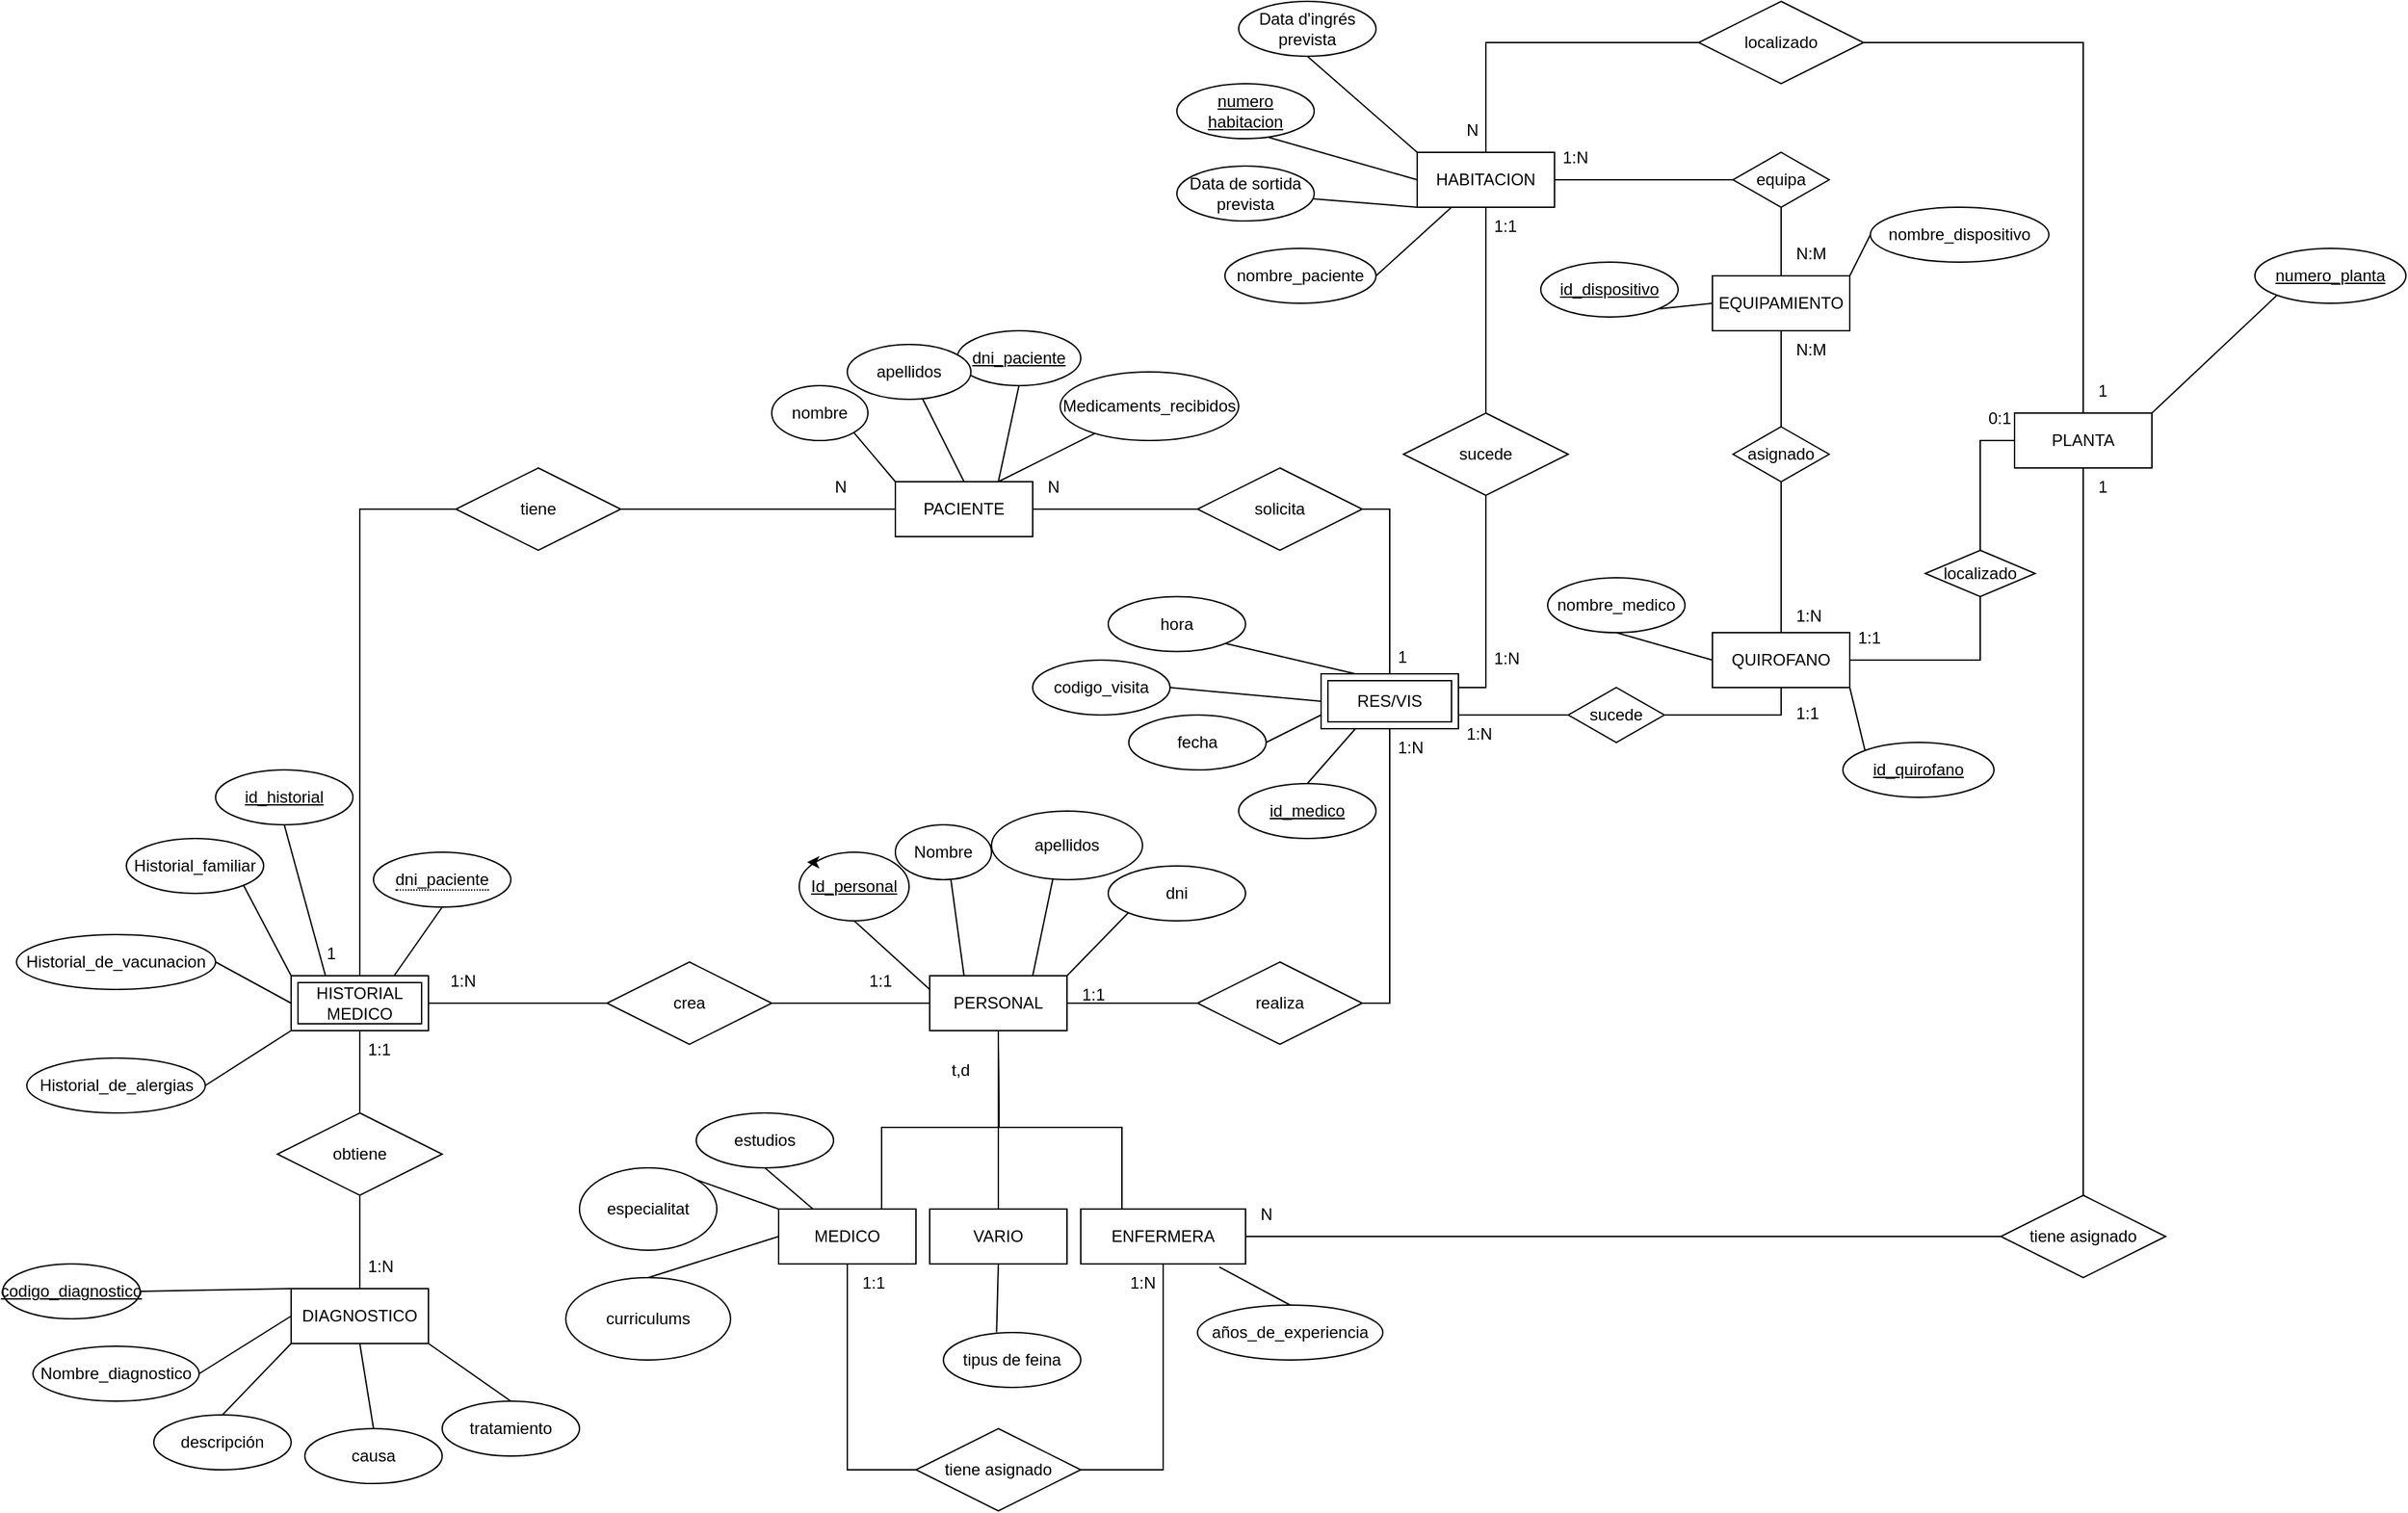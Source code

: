 <mxfile version="24.2.5" type="google">
  <diagram name="Página-1" id="vgltN7OzDsrdaqQOj10W">
    <mxGraphModel grid="1" page="1" gridSize="10" guides="1" tooltips="1" connect="1" arrows="1" fold="1" pageScale="1" pageWidth="827" pageHeight="1169" math="0" shadow="0">
      <root>
        <mxCell id="0" />
        <mxCell id="1" parent="0" />
        <mxCell id="wwNb40rnazp5-CbMqnFN-1" value="" style="endArrow=none;html=1;rounded=0;exitX=0;exitY=0;exitDx=0;exitDy=0;entryX=1;entryY=0;entryDx=0;entryDy=0;" edge="1" parent="1" source="wwNb40rnazp5-CbMqnFN-69" target="wwNb40rnazp5-CbMqnFN-2">
          <mxGeometry relative="1" as="geometry">
            <mxPoint x="-1745" y="2930" as="sourcePoint" />
            <mxPoint x="-1895" y="2795" as="targetPoint" />
          </mxGeometry>
        </mxCell>
        <mxCell id="wwNb40rnazp5-CbMqnFN-2" value="especialitat" style="ellipse;whiteSpace=wrap;html=1;align=center;" vertex="1" parent="1">
          <mxGeometry x="-2230" y="2210" width="100" height="60" as="geometry" />
        </mxCell>
        <mxCell id="wwNb40rnazp5-CbMqnFN-3" value="" style="endArrow=none;html=1;rounded=0;exitX=0;exitY=0.5;exitDx=0;exitDy=0;entryX=0.5;entryY=0;entryDx=0;entryDy=0;" edge="1" parent="1" source="wwNb40rnazp5-CbMqnFN-69" target="wwNb40rnazp5-CbMqnFN-4">
          <mxGeometry relative="1" as="geometry">
            <mxPoint x="-1705" y="2820" as="sourcePoint" />
            <mxPoint x="-1865" y="2750" as="targetPoint" />
          </mxGeometry>
        </mxCell>
        <mxCell id="wwNb40rnazp5-CbMqnFN-4" value="curriculums" style="ellipse;whiteSpace=wrap;html=1;align=center;" vertex="1" parent="1">
          <mxGeometry x="-2240" y="2290" width="120" height="60" as="geometry" />
        </mxCell>
        <mxCell id="wwNb40rnazp5-CbMqnFN-5" value="Id_personal" style="ellipse;whiteSpace=wrap;html=1;align=center;fontStyle=4;" vertex="1" parent="1">
          <mxGeometry x="-2070" y="1980" width="80" height="50" as="geometry" />
        </mxCell>
        <mxCell id="wwNb40rnazp5-CbMqnFN-6" value="" style="endArrow=none;html=1;rounded=0;exitX=0.25;exitY=0;exitDx=0;exitDy=0;entryX=0.5;entryY=0;entryDx=0;entryDy=0;" edge="1" parent="1" source="wwNb40rnazp5-CbMqnFN-37" target="wwNb40rnazp5-CbMqnFN-7">
          <mxGeometry relative="1" as="geometry">
            <mxPoint x="-1235" y="2430" as="sourcePoint" />
            <mxPoint x="-1300" y="2490" as="targetPoint" />
          </mxGeometry>
        </mxCell>
        <mxCell id="wwNb40rnazp5-CbMqnFN-7" value="Nombre" style="ellipse;whiteSpace=wrap;html=1;align=center;" vertex="1" parent="1">
          <mxGeometry x="-2000" y="1960" width="70" height="40" as="geometry" />
        </mxCell>
        <mxCell id="wwNb40rnazp5-CbMqnFN-8" value="" style="endArrow=none;html=1;rounded=0;exitX=0.75;exitY=0;exitDx=0;exitDy=0;entryX=0.5;entryY=0;entryDx=0;entryDy=0;" edge="1" parent="1" source="wwNb40rnazp5-CbMqnFN-37" target="wwNb40rnazp5-CbMqnFN-9">
          <mxGeometry relative="1" as="geometry">
            <mxPoint x="-1030" y="2440" as="sourcePoint" />
            <mxPoint x="-1200" y="2560" as="targetPoint" />
          </mxGeometry>
        </mxCell>
        <mxCell id="wwNb40rnazp5-CbMqnFN-9" value="apellidos" style="ellipse;whiteSpace=wrap;html=1;align=center;" vertex="1" parent="1">
          <mxGeometry x="-1930" y="1950" width="110" height="50" as="geometry" />
        </mxCell>
        <mxCell id="wwNb40rnazp5-CbMqnFN-10" value="" style="endArrow=none;html=1;rounded=0;entryX=0.387;entryY=-0.007;entryDx=0;entryDy=0;entryPerimeter=0;exitX=0.5;exitY=1;exitDx=0;exitDy=0;" edge="1" parent="1" source="wwNb40rnazp5-CbMqnFN-73" target="wwNb40rnazp5-CbMqnFN-11">
          <mxGeometry relative="1" as="geometry">
            <mxPoint x="-1060" y="2490" as="sourcePoint" />
            <mxPoint x="-1130" y="2580" as="targetPoint" />
          </mxGeometry>
        </mxCell>
        <mxCell id="wwNb40rnazp5-CbMqnFN-11" value="tipus de feina" style="ellipse;whiteSpace=wrap;html=1;align=center;" vertex="1" parent="1">
          <mxGeometry x="-1965" y="2330" width="100" height="40" as="geometry" />
        </mxCell>
        <mxCell id="wwNb40rnazp5-CbMqnFN-12" value="años_de_experiencia" style="ellipse;whiteSpace=wrap;html=1;align=center;" vertex="1" parent="1">
          <mxGeometry x="-1780" y="2310" width="135" height="40" as="geometry" />
        </mxCell>
        <mxCell id="wwNb40rnazp5-CbMqnFN-13" value="" style="endArrow=none;html=1;rounded=0;exitX=0.841;exitY=1.057;exitDx=0;exitDy=0;entryX=0.5;entryY=0;entryDx=0;entryDy=0;exitPerimeter=0;" edge="1" parent="1" source="wwNb40rnazp5-CbMqnFN-71" target="wwNb40rnazp5-CbMqnFN-12">
          <mxGeometry relative="1" as="geometry">
            <mxPoint x="-1345" y="2570" as="sourcePoint" />
            <mxPoint x="-1185" y="2570" as="targetPoint" />
          </mxGeometry>
        </mxCell>
        <mxCell id="wwNb40rnazp5-CbMqnFN-14" value="" style="endArrow=none;html=1;rounded=0;exitX=0.75;exitY=0;exitDx=0;exitDy=0;entryX=0.5;entryY=1;entryDx=0;entryDy=0;" edge="1" parent="1" source="wwNb40rnazp5-CbMqnFN-41" target="wwNb40rnazp5-CbMqnFN-15">
          <mxGeometry relative="1" as="geometry">
            <mxPoint x="-2140" y="1422.5" as="sourcePoint" />
            <mxPoint x="-2220" y="1342.5" as="targetPoint" />
          </mxGeometry>
        </mxCell>
        <mxCell id="wwNb40rnazp5-CbMqnFN-15" value="dni_paciente" style="ellipse;whiteSpace=wrap;html=1;align=center;fontStyle=4;" vertex="1" parent="1">
          <mxGeometry x="-1955" y="1600" width="90" height="40" as="geometry" />
        </mxCell>
        <mxCell id="wwNb40rnazp5-CbMqnFN-16" value="" style="endArrow=none;html=1;rounded=0;entryX=0;entryY=0;entryDx=0;entryDy=0;exitX=1;exitY=1;exitDx=0;exitDy=0;" edge="1" parent="1" source="wwNb40rnazp5-CbMqnFN-17" target="wwNb40rnazp5-CbMqnFN-41">
          <mxGeometry relative="1" as="geometry">
            <mxPoint x="-2180" y="1442.5" as="sourcePoint" />
            <mxPoint x="-2140" y="1442.5" as="targetPoint" />
          </mxGeometry>
        </mxCell>
        <mxCell id="wwNb40rnazp5-CbMqnFN-17" value="nombre" style="ellipse;whiteSpace=wrap;html=1;align=center;" vertex="1" parent="1">
          <mxGeometry x="-2090" y="1640" width="70" height="40" as="geometry" />
        </mxCell>
        <mxCell id="wwNb40rnazp5-CbMqnFN-18" value="" style="endArrow=none;html=1;rounded=0;entryX=0.5;entryY=0;entryDx=0;entryDy=0;" edge="1" parent="1" source="wwNb40rnazp5-CbMqnFN-20" target="wwNb40rnazp5-CbMqnFN-41">
          <mxGeometry relative="1" as="geometry">
            <mxPoint x="-2200" y="1522.5" as="sourcePoint" />
            <mxPoint x="-2110.183" y="1462.5" as="targetPoint" />
          </mxGeometry>
        </mxCell>
        <mxCell id="wwNb40rnazp5-CbMqnFN-19" value="numero_planta" style="ellipse;whiteSpace=wrap;html=1;align=center;fontStyle=4;" vertex="1" parent="1">
          <mxGeometry x="-1010" y="1540" width="110" height="40" as="geometry" />
        </mxCell>
        <mxCell id="wwNb40rnazp5-CbMqnFN-20" value="apellidos" style="ellipse;whiteSpace=wrap;html=1;align=center;" vertex="1" parent="1">
          <mxGeometry x="-2035" y="1610" width="90" height="40" as="geometry" />
        </mxCell>
        <mxCell id="wwNb40rnazp5-CbMqnFN-21" value="" style="endArrow=none;html=1;rounded=0;exitX=0.75;exitY=0;exitDx=0;exitDy=0;" edge="1" parent="1" source="wwNb40rnazp5-CbMqnFN-41" target="wwNb40rnazp5-CbMqnFN-22">
          <mxGeometry relative="1" as="geometry">
            <mxPoint x="-2060" y="1422.5" as="sourcePoint" />
            <mxPoint x="-2050" y="1422.5" as="targetPoint" />
          </mxGeometry>
        </mxCell>
        <mxCell id="wwNb40rnazp5-CbMqnFN-22" value="Medicaments_recibidos" style="ellipse;whiteSpace=wrap;html=1;align=center;" vertex="1" parent="1">
          <mxGeometry x="-1880" y="1630" width="130" height="50" as="geometry" />
        </mxCell>
        <mxCell id="wwNb40rnazp5-CbMqnFN-23" value="" style="endArrow=none;html=1;rounded=0;exitX=0;exitY=1;exitDx=0;exitDy=0;entryX=1;entryY=0;entryDx=0;entryDy=0;" edge="1" parent="1" source="wwNb40rnazp5-CbMqnFN-19" target="wwNb40rnazp5-CbMqnFN-67">
          <mxGeometry relative="1" as="geometry">
            <mxPoint x="-957" y="1362.5" as="sourcePoint" />
            <mxPoint x="-927" y="1220.0" as="targetPoint" />
          </mxGeometry>
        </mxCell>
        <mxCell id="wwNb40rnazp5-CbMqnFN-24" value="" style="endArrow=none;html=1;rounded=0;entryX=0;entryY=0.5;entryDx=0;entryDy=0;exitX=0.63;exitY=0.95;exitDx=0;exitDy=0;exitPerimeter=0;" edge="1" parent="1" source="wwNb40rnazp5-CbMqnFN-25" target="wwNb40rnazp5-CbMqnFN-45">
          <mxGeometry relative="1" as="geometry">
            <mxPoint x="-860" y="1250" as="sourcePoint" />
            <mxPoint x="-860" y="1180" as="targetPoint" />
          </mxGeometry>
        </mxCell>
        <mxCell id="wwNb40rnazp5-CbMqnFN-25" value="numero habitacion" style="ellipse;whiteSpace=wrap;html=1;align=center;fontStyle=4;" vertex="1" parent="1">
          <mxGeometry x="-1795" y="1420" width="100" height="40" as="geometry" />
        </mxCell>
        <mxCell id="wwNb40rnazp5-CbMqnFN-26" value="Data d&#39;ingrés prevista" style="ellipse;whiteSpace=wrap;html=1;align=center;" vertex="1" parent="1">
          <mxGeometry x="-1750" y="1360" width="100" height="40" as="geometry" />
        </mxCell>
        <mxCell id="wwNb40rnazp5-CbMqnFN-27" value="" style="endArrow=none;html=1;rounded=0;exitX=0.5;exitY=1;exitDx=0;exitDy=0;entryX=0;entryY=0;entryDx=0;entryDy=0;" edge="1" parent="1" source="wwNb40rnazp5-CbMqnFN-26" target="wwNb40rnazp5-CbMqnFN-45">
          <mxGeometry relative="1" as="geometry">
            <mxPoint x="-830" y="1230" as="sourcePoint" />
            <mxPoint x="-860" y="1180" as="targetPoint" />
          </mxGeometry>
        </mxCell>
        <mxCell id="wwNb40rnazp5-CbMqnFN-28" value="" style="endArrow=none;html=1;rounded=0;entryX=0;entryY=1;entryDx=0;entryDy=0;" edge="1" parent="1" source="wwNb40rnazp5-CbMqnFN-29" target="wwNb40rnazp5-CbMqnFN-45">
          <mxGeometry relative="1" as="geometry">
            <mxPoint x="-880" y="1470" as="sourcePoint" />
            <mxPoint x="-860" y="1180" as="targetPoint" />
          </mxGeometry>
        </mxCell>
        <mxCell id="wwNb40rnazp5-CbMqnFN-29" value="Data de sortida prevista" style="ellipse;whiteSpace=wrap;html=1;align=center;" vertex="1" parent="1">
          <mxGeometry x="-1795" y="1480" width="100" height="40" as="geometry" />
        </mxCell>
        <mxCell id="wwNb40rnazp5-CbMqnFN-30" value="id_quirofano" style="ellipse;whiteSpace=wrap;html=1;align=center;fontStyle=4;" vertex="1" parent="1">
          <mxGeometry x="-1310" y="1900" width="110" height="40" as="geometry" />
        </mxCell>
        <mxCell id="wwNb40rnazp5-CbMqnFN-31" value="" style="endArrow=none;html=1;rounded=0;entryX=0;entryY=0;entryDx=0;entryDy=0;exitX=1;exitY=1;exitDx=0;exitDy=0;" edge="1" parent="1" source="wwNb40rnazp5-CbMqnFN-76" target="wwNb40rnazp5-CbMqnFN-30">
          <mxGeometry relative="1" as="geometry">
            <mxPoint x="-990" y="2160" as="sourcePoint" />
            <mxPoint x="-945.8" y="2200.16" as="targetPoint" />
          </mxGeometry>
        </mxCell>
        <mxCell id="wwNb40rnazp5-CbMqnFN-32" value="fecha" style="ellipse;whiteSpace=wrap;html=1;align=center;" vertex="1" parent="1">
          <mxGeometry x="-1830" y="1880" width="100" height="40" as="geometry" />
        </mxCell>
        <mxCell id="wwNb40rnazp5-CbMqnFN-33" value="" style="endArrow=none;html=1;rounded=0;entryX=0.25;entryY=0;entryDx=0;entryDy=0;exitX=1;exitY=1;exitDx=0;exitDy=0;" edge="1" parent="1" source="wwNb40rnazp5-CbMqnFN-34" target="wwNb40rnazp5-CbMqnFN-62">
          <mxGeometry relative="1" as="geometry">
            <mxPoint x="-2537.574" y="1723.662" as="sourcePoint" />
            <mxPoint x="-2440" y="1784.52" as="targetPoint" />
          </mxGeometry>
        </mxCell>
        <mxCell id="wwNb40rnazp5-CbMqnFN-34" value="hora" style="ellipse;whiteSpace=wrap;html=1;align=center;" vertex="1" parent="1">
          <mxGeometry x="-1845" y="1793.75" width="100" height="40" as="geometry" />
        </mxCell>
        <mxCell id="wwNb40rnazp5-CbMqnFN-35" style="edgeStyle=orthogonalEdgeStyle;rounded=0;orthogonalLoop=1;jettySize=auto;html=1;exitX=1;exitY=0.5;exitDx=0;exitDy=0;entryX=0;entryY=0.5;entryDx=0;entryDy=0;endArrow=none;endFill=0;" edge="1" parent="1" source="wwNb40rnazp5-CbMqnFN-37" target="wwNb40rnazp5-CbMqnFN-53">
          <mxGeometry relative="1" as="geometry" />
        </mxCell>
        <mxCell id="wwNb40rnazp5-CbMqnFN-36" style="edgeStyle=orthogonalEdgeStyle;rounded=0;orthogonalLoop=1;jettySize=auto;html=1;exitX=0;exitY=0.5;exitDx=0;exitDy=0;entryX=1;entryY=0.5;entryDx=0;entryDy=0;endArrow=none;endFill=0;" edge="1" parent="1" source="wwNb40rnazp5-CbMqnFN-37" target="wwNb40rnazp5-CbMqnFN-58">
          <mxGeometry relative="1" as="geometry" />
        </mxCell>
        <mxCell id="wwNb40rnazp5-CbMqnFN-37" value="PERSONAL" style="whiteSpace=wrap;html=1;align=center;" vertex="1" parent="1">
          <mxGeometry x="-1975" y="2070" width="100" height="40" as="geometry" />
        </mxCell>
        <mxCell id="wwNb40rnazp5-CbMqnFN-38" style="edgeStyle=orthogonalEdgeStyle;rounded=0;orthogonalLoop=1;jettySize=auto;html=1;exitX=0.5;exitY=0;exitDx=0;exitDy=0;entryX=0.5;entryY=1;entryDx=0;entryDy=0;endArrow=none;endFill=0;" edge="1" parent="1" source="wwNb40rnazp5-CbMqnFN-39" target="wwNb40rnazp5-CbMqnFN-81">
          <mxGeometry relative="1" as="geometry" />
        </mxCell>
        <mxCell id="wwNb40rnazp5-CbMqnFN-39" value="EQUIPAMIENTO" style="whiteSpace=wrap;html=1;align=center;" vertex="1" parent="1">
          <mxGeometry x="-1405" y="1560" width="100" height="40" as="geometry" />
        </mxCell>
        <mxCell id="wwNb40rnazp5-CbMqnFN-40" style="edgeStyle=orthogonalEdgeStyle;rounded=0;orthogonalLoop=1;jettySize=auto;html=1;exitX=0;exitY=0.5;exitDx=0;exitDy=0;entryX=1;entryY=0.5;entryDx=0;entryDy=0;endArrow=none;endFill=0;" edge="1" parent="1" source="wwNb40rnazp5-CbMqnFN-41" target="wwNb40rnazp5-CbMqnFN-51">
          <mxGeometry relative="1" as="geometry" />
        </mxCell>
        <mxCell id="wwNb40rnazp5-CbMqnFN-41" value="PACIENTE" style="whiteSpace=wrap;html=1;align=center;" vertex="1" parent="1">
          <mxGeometry x="-2000" y="1710" width="100" height="40" as="geometry" />
        </mxCell>
        <mxCell id="wwNb40rnazp5-CbMqnFN-42" style="edgeStyle=orthogonalEdgeStyle;rounded=0;orthogonalLoop=1;jettySize=auto;html=1;exitX=0.5;exitY=0;exitDx=0;exitDy=0;entryX=0;entryY=0.5;entryDx=0;entryDy=0;endArrow=none;endFill=0;" edge="1" parent="1" source="wwNb40rnazp5-CbMqnFN-45" target="wwNb40rnazp5-CbMqnFN-65">
          <mxGeometry relative="1" as="geometry" />
        </mxCell>
        <mxCell id="wwNb40rnazp5-CbMqnFN-43" style="edgeStyle=orthogonalEdgeStyle;rounded=0;orthogonalLoop=1;jettySize=auto;html=1;exitX=0.5;exitY=1;exitDx=0;exitDy=0;entryX=0.5;entryY=0;entryDx=0;entryDy=0;endArrow=none;endFill=0;" edge="1" parent="1" source="wwNb40rnazp5-CbMqnFN-45" target="wwNb40rnazp5-CbMqnFN-60">
          <mxGeometry relative="1" as="geometry" />
        </mxCell>
        <mxCell id="wwNb40rnazp5-CbMqnFN-44" style="edgeStyle=orthogonalEdgeStyle;rounded=0;orthogonalLoop=1;jettySize=auto;html=1;exitX=1;exitY=0.5;exitDx=0;exitDy=0;entryX=0;entryY=0.5;entryDx=0;entryDy=0;endArrow=none;endFill=0;" edge="1" parent="1" source="wwNb40rnazp5-CbMqnFN-45" target="wwNb40rnazp5-CbMqnFN-81">
          <mxGeometry relative="1" as="geometry" />
        </mxCell>
        <mxCell id="wwNb40rnazp5-CbMqnFN-45" value="HABITACION" style="whiteSpace=wrap;html=1;align=center;" vertex="1" parent="1">
          <mxGeometry x="-1620" y="1470" width="100" height="40" as="geometry" />
        </mxCell>
        <mxCell id="wwNb40rnazp5-CbMqnFN-46" value="DIAGNOSTICO" style="whiteSpace=wrap;html=1;align=center;" vertex="1" parent="1">
          <mxGeometry x="-2440" y="2298" width="100" height="40" as="geometry" />
        </mxCell>
        <mxCell id="wwNb40rnazp5-CbMqnFN-47" style="edgeStyle=orthogonalEdgeStyle;rounded=0;orthogonalLoop=1;jettySize=auto;html=1;exitX=0.5;exitY=1;exitDx=0;exitDy=0;entryX=0.5;entryY=0;entryDx=0;entryDy=0;endArrow=none;endFill=0;" edge="1" parent="1" source="wwNb40rnazp5-CbMqnFN-49" target="wwNb40rnazp5-CbMqnFN-46">
          <mxGeometry relative="1" as="geometry" />
        </mxCell>
        <mxCell id="wwNb40rnazp5-CbMqnFN-48" style="edgeStyle=orthogonalEdgeStyle;rounded=0;orthogonalLoop=1;jettySize=auto;html=1;exitX=0.5;exitY=0;exitDx=0;exitDy=0;entryX=0.5;entryY=1;entryDx=0;entryDy=0;endArrow=none;endFill=0;" edge="1" parent="1" source="wwNb40rnazp5-CbMqnFN-49" target="wwNb40rnazp5-CbMqnFN-63">
          <mxGeometry relative="1" as="geometry" />
        </mxCell>
        <mxCell id="wwNb40rnazp5-CbMqnFN-49" value="obtiene" style="shape=rhombus;perimeter=rhombusPerimeter;whiteSpace=wrap;html=1;align=center;" vertex="1" parent="1">
          <mxGeometry x="-2450" y="2170" width="120" height="60" as="geometry" />
        </mxCell>
        <mxCell id="wwNb40rnazp5-CbMqnFN-50" style="edgeStyle=orthogonalEdgeStyle;rounded=0;orthogonalLoop=1;jettySize=auto;html=1;exitX=0;exitY=0.5;exitDx=0;exitDy=0;entryX=0.5;entryY=0;entryDx=0;entryDy=0;endArrow=none;endFill=0;" edge="1" parent="1" source="wwNb40rnazp5-CbMqnFN-51" target="wwNb40rnazp5-CbMqnFN-63">
          <mxGeometry relative="1" as="geometry" />
        </mxCell>
        <mxCell id="wwNb40rnazp5-CbMqnFN-51" value="tiene" style="shape=rhombus;perimeter=rhombusPerimeter;whiteSpace=wrap;html=1;align=center;" vertex="1" parent="1">
          <mxGeometry x="-2320" y="1700" width="120" height="60" as="geometry" />
        </mxCell>
        <mxCell id="wwNb40rnazp5-CbMqnFN-52" style="edgeStyle=orthogonalEdgeStyle;rounded=0;orthogonalLoop=1;jettySize=auto;html=1;exitX=1;exitY=0.5;exitDx=0;exitDy=0;entryX=0.5;entryY=1;entryDx=0;entryDy=0;endArrow=none;endFill=0;" edge="1" parent="1" source="wwNb40rnazp5-CbMqnFN-53" target="wwNb40rnazp5-CbMqnFN-62">
          <mxGeometry relative="1" as="geometry">
            <mxPoint x="-1655" y="2030" as="targetPoint" />
          </mxGeometry>
        </mxCell>
        <mxCell id="wwNb40rnazp5-CbMqnFN-53" value="realiza" style="shape=rhombus;perimeter=rhombusPerimeter;whiteSpace=wrap;html=1;align=center;" vertex="1" parent="1">
          <mxGeometry x="-1780" y="2060" width="120" height="60" as="geometry" />
        </mxCell>
        <mxCell id="wwNb40rnazp5-CbMqnFN-54" style="edgeStyle=orthogonalEdgeStyle;rounded=0;orthogonalLoop=1;jettySize=auto;html=1;exitX=0;exitY=0.5;exitDx=0;exitDy=0;entryX=1;entryY=0.5;entryDx=0;entryDy=0;endArrow=none;endFill=0;" edge="1" parent="1" source="wwNb40rnazp5-CbMqnFN-56" target="wwNb40rnazp5-CbMqnFN-41">
          <mxGeometry relative="1" as="geometry" />
        </mxCell>
        <mxCell id="wwNb40rnazp5-CbMqnFN-55" style="edgeStyle=orthogonalEdgeStyle;rounded=0;orthogonalLoop=1;jettySize=auto;html=1;exitX=1;exitY=0.5;exitDx=0;exitDy=0;entryX=0.5;entryY=0;entryDx=0;entryDy=0;endArrow=none;endFill=0;" edge="1" parent="1" source="wwNb40rnazp5-CbMqnFN-56" target="wwNb40rnazp5-CbMqnFN-62">
          <mxGeometry relative="1" as="geometry" />
        </mxCell>
        <mxCell id="wwNb40rnazp5-CbMqnFN-56" value="solicita" style="shape=rhombus;perimeter=rhombusPerimeter;whiteSpace=wrap;html=1;align=center;" vertex="1" parent="1">
          <mxGeometry x="-1780" y="1700" width="120" height="60" as="geometry" />
        </mxCell>
        <mxCell id="wwNb40rnazp5-CbMqnFN-57" style="edgeStyle=orthogonalEdgeStyle;rounded=0;orthogonalLoop=1;jettySize=auto;html=1;exitX=0;exitY=0.5;exitDx=0;exitDy=0;entryX=1;entryY=0.5;entryDx=0;entryDy=0;endArrow=none;endFill=0;" edge="1" parent="1" source="wwNb40rnazp5-CbMqnFN-58" target="wwNb40rnazp5-CbMqnFN-63">
          <mxGeometry relative="1" as="geometry" />
        </mxCell>
        <mxCell id="wwNb40rnazp5-CbMqnFN-58" value="crea" style="shape=rhombus;perimeter=rhombusPerimeter;whiteSpace=wrap;html=1;align=center;" vertex="1" parent="1">
          <mxGeometry x="-2210" y="2060" width="120" height="60" as="geometry" />
        </mxCell>
        <mxCell id="wwNb40rnazp5-CbMqnFN-59" style="edgeStyle=orthogonalEdgeStyle;rounded=0;orthogonalLoop=1;jettySize=auto;html=1;exitX=0.5;exitY=1;exitDx=0;exitDy=0;entryX=1;entryY=0.25;entryDx=0;entryDy=0;endArrow=none;endFill=0;" edge="1" parent="1" source="wwNb40rnazp5-CbMqnFN-60" target="wwNb40rnazp5-CbMqnFN-62">
          <mxGeometry relative="1" as="geometry" />
        </mxCell>
        <mxCell id="wwNb40rnazp5-CbMqnFN-60" value="sucede" style="shape=rhombus;perimeter=rhombusPerimeter;whiteSpace=wrap;html=1;align=center;" vertex="1" parent="1">
          <mxGeometry x="-1630" y="1660" width="120" height="60" as="geometry" />
        </mxCell>
        <mxCell id="wwNb40rnazp5-CbMqnFN-61" style="edgeStyle=orthogonalEdgeStyle;rounded=0;orthogonalLoop=1;jettySize=auto;html=1;exitX=1;exitY=0.75;exitDx=0;exitDy=0;entryX=0;entryY=0.5;entryDx=0;entryDy=0;endArrow=none;endFill=0;" edge="1" parent="1" source="wwNb40rnazp5-CbMqnFN-62" target="wwNb40rnazp5-CbMqnFN-78">
          <mxGeometry relative="1" as="geometry" />
        </mxCell>
        <mxCell id="wwNb40rnazp5-CbMqnFN-62" value="&lt;div&gt;RES/VIS&lt;/div&gt;" style="shape=ext;margin=3;double=1;whiteSpace=wrap;html=1;align=center;" vertex="1" parent="1">
          <mxGeometry x="-1690" y="1850" width="100" height="40" as="geometry" />
        </mxCell>
        <mxCell id="wwNb40rnazp5-CbMqnFN-63" value="HISTORIAL MEDICO" style="shape=ext;margin=3;double=1;whiteSpace=wrap;html=1;align=center;" vertex="1" parent="1">
          <mxGeometry x="-2440" y="2070" width="100" height="40" as="geometry" />
        </mxCell>
        <mxCell id="wwNb40rnazp5-CbMqnFN-64" style="edgeStyle=orthogonalEdgeStyle;rounded=0;orthogonalLoop=1;jettySize=auto;html=1;exitX=1;exitY=0.5;exitDx=0;exitDy=0;endArrow=none;endFill=0;" edge="1" parent="1" source="wwNb40rnazp5-CbMqnFN-65" target="wwNb40rnazp5-CbMqnFN-67">
          <mxGeometry relative="1" as="geometry" />
        </mxCell>
        <mxCell id="wwNb40rnazp5-CbMqnFN-65" value="localizado" style="shape=rhombus;perimeter=rhombusPerimeter;whiteSpace=wrap;html=1;align=center;" vertex="1" parent="1">
          <mxGeometry x="-1415" y="1360" width="120" height="60" as="geometry" />
        </mxCell>
        <mxCell id="wwNb40rnazp5-CbMqnFN-66" style="edgeStyle=orthogonalEdgeStyle;rounded=0;orthogonalLoop=1;jettySize=auto;html=1;exitX=0;exitY=0.5;exitDx=0;exitDy=0;entryX=0.5;entryY=0;entryDx=0;entryDy=0;endArrow=none;endFill=0;" edge="1" parent="1" source="wwNb40rnazp5-CbMqnFN-67" target="wwNb40rnazp5-CbMqnFN-82">
          <mxGeometry relative="1" as="geometry" />
        </mxCell>
        <mxCell id="wwNb40rnazp5-CbMqnFN-67" value="PLANTA" style="whiteSpace=wrap;html=1;align=center;" vertex="1" parent="1">
          <mxGeometry x="-1185" y="1660" width="100" height="40" as="geometry" />
        </mxCell>
        <mxCell id="wwNb40rnazp5-CbMqnFN-68" style="edgeStyle=orthogonalEdgeStyle;rounded=0;orthogonalLoop=1;jettySize=auto;html=1;exitX=0.75;exitY=0;exitDx=0;exitDy=0;endArrow=none;endFill=0;" edge="1" parent="1" source="wwNb40rnazp5-CbMqnFN-69">
          <mxGeometry relative="1" as="geometry">
            <mxPoint x="-1925" y="2120" as="targetPoint" />
          </mxGeometry>
        </mxCell>
        <mxCell id="wwNb40rnazp5-CbMqnFN-69" value="MEDICO" style="whiteSpace=wrap;html=1;align=center;" vertex="1" parent="1">
          <mxGeometry x="-2085" y="2240" width="100" height="40" as="geometry" />
        </mxCell>
        <mxCell id="wwNb40rnazp5-CbMqnFN-70" style="edgeStyle=orthogonalEdgeStyle;rounded=0;orthogonalLoop=1;jettySize=auto;html=1;exitX=0.25;exitY=0;exitDx=0;exitDy=0;endArrow=none;endFill=0;" edge="1" parent="1" source="wwNb40rnazp5-CbMqnFN-71">
          <mxGeometry relative="1" as="geometry">
            <mxPoint x="-1925" y="2120" as="targetPoint" />
          </mxGeometry>
        </mxCell>
        <mxCell id="wwNb40rnazp5-CbMqnFN-71" value="ENFERMERA" style="whiteSpace=wrap;html=1;align=center;" vertex="1" parent="1">
          <mxGeometry x="-1865" y="2240" width="120" height="40" as="geometry" />
        </mxCell>
        <mxCell id="wwNb40rnazp5-CbMqnFN-72" style="edgeStyle=orthogonalEdgeStyle;rounded=0;orthogonalLoop=1;jettySize=auto;html=1;exitX=0.5;exitY=0;exitDx=0;exitDy=0;entryX=0.5;entryY=1;entryDx=0;entryDy=0;endArrow=none;endFill=0;" edge="1" parent="1" source="wwNb40rnazp5-CbMqnFN-73" target="wwNb40rnazp5-CbMqnFN-37">
          <mxGeometry relative="1" as="geometry" />
        </mxCell>
        <mxCell id="wwNb40rnazp5-CbMqnFN-73" value="VARIO" style="whiteSpace=wrap;html=1;align=center;" vertex="1" parent="1">
          <mxGeometry x="-1975" y="2240" width="100" height="40" as="geometry" />
        </mxCell>
        <mxCell id="wwNb40rnazp5-CbMqnFN-74" style="edgeStyle=orthogonalEdgeStyle;rounded=0;orthogonalLoop=1;jettySize=auto;html=1;exitX=0.5;exitY=0;exitDx=0;exitDy=0;entryX=0.5;entryY=1;entryDx=0;entryDy=0;endArrow=none;endFill=0;" edge="1" parent="1" source="wwNb40rnazp5-CbMqnFN-76" target="wwNb40rnazp5-CbMqnFN-80">
          <mxGeometry relative="1" as="geometry" />
        </mxCell>
        <mxCell id="wwNb40rnazp5-CbMqnFN-75" style="edgeStyle=orthogonalEdgeStyle;rounded=0;orthogonalLoop=1;jettySize=auto;html=1;exitX=1;exitY=0.5;exitDx=0;exitDy=0;entryX=0.5;entryY=1;entryDx=0;entryDy=0;endArrow=none;endFill=0;" edge="1" parent="1" source="wwNb40rnazp5-CbMqnFN-76" target="wwNb40rnazp5-CbMqnFN-82">
          <mxGeometry relative="1" as="geometry" />
        </mxCell>
        <mxCell id="wwNb40rnazp5-CbMqnFN-76" value="QUIROFANO" style="whiteSpace=wrap;html=1;align=center;" vertex="1" parent="1">
          <mxGeometry x="-1405" y="1820" width="100" height="40" as="geometry" />
        </mxCell>
        <mxCell id="wwNb40rnazp5-CbMqnFN-77" style="edgeStyle=orthogonalEdgeStyle;rounded=0;orthogonalLoop=1;jettySize=auto;html=1;exitX=1;exitY=0.5;exitDx=0;exitDy=0;entryX=0.5;entryY=1;entryDx=0;entryDy=0;endArrow=none;endFill=0;" edge="1" parent="1" source="wwNb40rnazp5-CbMqnFN-78" target="wwNb40rnazp5-CbMqnFN-76">
          <mxGeometry relative="1" as="geometry" />
        </mxCell>
        <mxCell id="wwNb40rnazp5-CbMqnFN-78" value="sucede" style="shape=rhombus;perimeter=rhombusPerimeter;whiteSpace=wrap;html=1;align=center;" vertex="1" parent="1">
          <mxGeometry x="-1510" y="1860" width="70" height="40" as="geometry" />
        </mxCell>
        <mxCell id="wwNb40rnazp5-CbMqnFN-79" style="edgeStyle=orthogonalEdgeStyle;rounded=0;orthogonalLoop=1;jettySize=auto;html=1;exitX=0.5;exitY=0;exitDx=0;exitDy=0;entryX=0.5;entryY=1;entryDx=0;entryDy=0;endArrow=none;endFill=0;" edge="1" parent="1" source="wwNb40rnazp5-CbMqnFN-80" target="wwNb40rnazp5-CbMqnFN-39">
          <mxGeometry relative="1" as="geometry" />
        </mxCell>
        <mxCell id="wwNb40rnazp5-CbMqnFN-80" value="asignado" style="shape=rhombus;perimeter=rhombusPerimeter;whiteSpace=wrap;html=1;align=center;" vertex="1" parent="1">
          <mxGeometry x="-1390" y="1670" width="70" height="40" as="geometry" />
        </mxCell>
        <mxCell id="wwNb40rnazp5-CbMqnFN-81" value="equipa" style="shape=rhombus;perimeter=rhombusPerimeter;whiteSpace=wrap;html=1;align=center;" vertex="1" parent="1">
          <mxGeometry x="-1390" y="1470" width="70" height="40" as="geometry" />
        </mxCell>
        <mxCell id="wwNb40rnazp5-CbMqnFN-82" value="localizado" style="shape=rhombus;perimeter=rhombusPerimeter;whiteSpace=wrap;html=1;align=center;" vertex="1" parent="1">
          <mxGeometry x="-1250" y="1760" width="80" height="33.75" as="geometry" />
        </mxCell>
        <mxCell id="wwNb40rnazp5-CbMqnFN-83" value="" style="endArrow=none;html=1;rounded=0;exitX=0;exitY=0.25;exitDx=0;exitDy=0;entryX=0.5;entryY=1;entryDx=0;entryDy=0;" edge="1" parent="1" source="wwNb40rnazp5-CbMqnFN-37" target="wwNb40rnazp5-CbMqnFN-5">
          <mxGeometry relative="1" as="geometry">
            <mxPoint x="-1845" y="2310" as="sourcePoint" />
            <mxPoint x="-1965" y="2410" as="targetPoint" />
          </mxGeometry>
        </mxCell>
        <mxCell id="wwNb40rnazp5-CbMqnFN-84" value="" style="endArrow=none;html=1;rounded=0;exitX=0;exitY=0.75;exitDx=0;exitDy=0;entryX=1;entryY=0.5;entryDx=0;entryDy=0;" edge="1" parent="1" source="wwNb40rnazp5-CbMqnFN-62" target="wwNb40rnazp5-CbMqnFN-32">
          <mxGeometry relative="1" as="geometry">
            <mxPoint x="-1690" y="2020" as="sourcePoint" />
            <mxPoint x="-1530" y="2020" as="targetPoint" />
          </mxGeometry>
        </mxCell>
        <mxCell id="wwNb40rnazp5-CbMqnFN-85" value="estudios" style="ellipse;whiteSpace=wrap;html=1;align=center;" vertex="1" parent="1">
          <mxGeometry x="-2145" y="2170" width="100" height="40" as="geometry" />
        </mxCell>
        <mxCell id="wwNb40rnazp5-CbMqnFN-86" value="" style="endArrow=none;html=1;rounded=0;exitX=0.25;exitY=0;exitDx=0;exitDy=0;entryX=0.5;entryY=1;entryDx=0;entryDy=0;" edge="1" parent="1" source="wwNb40rnazp5-CbMqnFN-69" target="wwNb40rnazp5-CbMqnFN-85">
          <mxGeometry relative="1" as="geometry">
            <mxPoint x="-1890" y="2130" as="sourcePoint" />
            <mxPoint x="-1730" y="2130" as="targetPoint" />
          </mxGeometry>
        </mxCell>
        <mxCell id="wwNb40rnazp5-CbMqnFN-87" value="dni" style="ellipse;whiteSpace=wrap;html=1;align=center;" vertex="1" parent="1">
          <mxGeometry x="-1845" y="1990" width="100" height="40" as="geometry" />
        </mxCell>
        <mxCell id="wwNb40rnazp5-CbMqnFN-88" value="" style="endArrow=none;html=1;rounded=0;exitX=1;exitY=0;exitDx=0;exitDy=0;entryX=0;entryY=1;entryDx=0;entryDy=0;" edge="1" parent="1" source="wwNb40rnazp5-CbMqnFN-37" target="wwNb40rnazp5-CbMqnFN-87">
          <mxGeometry relative="1" as="geometry">
            <mxPoint x="-1890" y="2130" as="sourcePoint" />
            <mxPoint x="-1730" y="2130" as="targetPoint" />
          </mxGeometry>
        </mxCell>
        <mxCell id="wwNb40rnazp5-CbMqnFN-89" value="nombre_dispositivo" style="ellipse;whiteSpace=wrap;html=1;align=center;" vertex="1" parent="1">
          <mxGeometry x="-1290" y="1510" width="130" height="40" as="geometry" />
        </mxCell>
        <mxCell id="wwNb40rnazp5-CbMqnFN-90" value="" style="endArrow=none;html=1;rounded=0;exitX=0;exitY=0.5;exitDx=0;exitDy=0;entryX=1;entryY=0;entryDx=0;entryDy=0;" edge="1" parent="1" source="wwNb40rnazp5-CbMqnFN-89" target="wwNb40rnazp5-CbMqnFN-39">
          <mxGeometry relative="1" as="geometry">
            <mxPoint x="-1470" y="1640" as="sourcePoint" />
            <mxPoint x="-1310" y="1640" as="targetPoint" />
          </mxGeometry>
        </mxCell>
        <mxCell id="wwNb40rnazp5-CbMqnFN-91" value="id_dispositivo" style="ellipse;whiteSpace=wrap;html=1;align=center;fontStyle=4;" vertex="1" parent="1">
          <mxGeometry x="-1530" y="1550" width="100" height="40" as="geometry" />
        </mxCell>
        <mxCell id="wwNb40rnazp5-CbMqnFN-92" value="" style="endArrow=none;html=1;rounded=0;exitX=1;exitY=1;exitDx=0;exitDy=0;entryX=0;entryY=0.5;entryDx=0;entryDy=0;" edge="1" parent="1" source="wwNb40rnazp5-CbMqnFN-91" target="wwNb40rnazp5-CbMqnFN-39">
          <mxGeometry relative="1" as="geometry">
            <mxPoint x="-1500" y="1730" as="sourcePoint" />
            <mxPoint x="-1340" y="1730" as="targetPoint" />
          </mxGeometry>
        </mxCell>
        <mxCell id="wwNb40rnazp5-CbMqnFN-93" value="nombre_medico" style="ellipse;whiteSpace=wrap;html=1;align=center;" vertex="1" parent="1">
          <mxGeometry x="-1525" y="1780" width="100" height="40" as="geometry" />
        </mxCell>
        <mxCell id="wwNb40rnazp5-CbMqnFN-94" value="" style="endArrow=none;html=1;rounded=0;exitX=0.5;exitY=1;exitDx=0;exitDy=0;entryX=0;entryY=0.5;entryDx=0;entryDy=0;" edge="1" parent="1" source="wwNb40rnazp5-CbMqnFN-93" target="wwNb40rnazp5-CbMqnFN-76">
          <mxGeometry relative="1" as="geometry">
            <mxPoint x="-1500" y="1990" as="sourcePoint" />
            <mxPoint x="-1340" y="1990" as="targetPoint" />
          </mxGeometry>
        </mxCell>
        <mxCell id="wwNb40rnazp5-CbMqnFN-95" value="1" style="text;strokeColor=none;fillColor=none;spacingLeft=4;spacingRight=4;overflow=hidden;rotatable=0;points=[[0,0.5],[1,0.5]];portConstraint=eastwest;fontSize=12;whiteSpace=wrap;html=1;" vertex="1" parent="1">
          <mxGeometry x="-1130" y="1630" width="40" height="30" as="geometry" />
        </mxCell>
        <mxCell id="wwNb40rnazp5-CbMqnFN-96" value="N" style="text;strokeColor=none;fillColor=none;spacingLeft=4;spacingRight=4;overflow=hidden;rotatable=0;points=[[0,0.5],[1,0.5]];portConstraint=eastwest;fontSize=12;whiteSpace=wrap;html=1;" vertex="1" parent="1">
          <mxGeometry x="-1590" y="1440" width="40" height="30" as="geometry" />
        </mxCell>
        <mxCell id="wwNb40rnazp5-CbMqnFN-97" value="N:M" style="text;strokeColor=none;fillColor=none;spacingLeft=4;spacingRight=4;overflow=hidden;rotatable=0;points=[[0,0.5],[1,0.5]];portConstraint=eastwest;fontSize=12;whiteSpace=wrap;html=1;" vertex="1" parent="1">
          <mxGeometry x="-1350" y="1530" width="40" height="30" as="geometry" />
        </mxCell>
        <mxCell id="wwNb40rnazp5-CbMqnFN-98" value="1:N" style="text;strokeColor=none;fillColor=none;spacingLeft=4;spacingRight=4;overflow=hidden;rotatable=0;points=[[0,0.5],[1,0.5]];portConstraint=eastwest;fontSize=12;whiteSpace=wrap;html=1;" vertex="1" parent="1">
          <mxGeometry x="-1520" y="1460" width="40" height="30" as="geometry" />
        </mxCell>
        <mxCell id="wwNb40rnazp5-CbMqnFN-99" value="N:M" style="text;strokeColor=none;fillColor=none;spacingLeft=4;spacingRight=4;overflow=hidden;rotatable=0;points=[[0,0.5],[1,0.5]];portConstraint=eastwest;fontSize=12;whiteSpace=wrap;html=1;" vertex="1" parent="1">
          <mxGeometry x="-1350" y="1600" width="40" height="30" as="geometry" />
        </mxCell>
        <mxCell id="wwNb40rnazp5-CbMqnFN-100" value="1:N" style="text;strokeColor=none;fillColor=none;spacingLeft=4;spacingRight=4;overflow=hidden;rotatable=0;points=[[0,0.5],[1,0.5]];portConstraint=eastwest;fontSize=12;whiteSpace=wrap;html=1;" vertex="1" parent="1">
          <mxGeometry x="-1350" y="1793.75" width="40" height="30" as="geometry" />
        </mxCell>
        <mxCell id="wwNb40rnazp5-CbMqnFN-101" value="" style="endArrow=none;html=1;rounded=0;exitX=0.5;exitY=1;exitDx=0;exitDy=0;entryX=0;entryY=0.5;entryDx=0;entryDy=0;" edge="1" parent="1" source="wwNb40rnazp5-CbMqnFN-69" target="wwNb40rnazp5-CbMqnFN-103">
          <mxGeometry relative="1" as="geometry">
            <mxPoint x="-2010" y="2300" as="sourcePoint" />
            <mxPoint x="-2035" y="2430" as="targetPoint" />
            <Array as="points">
              <mxPoint x="-2035" y="2430" />
            </Array>
          </mxGeometry>
        </mxCell>
        <mxCell id="wwNb40rnazp5-CbMqnFN-102" value="" style="endArrow=none;html=1;rounded=0;entryX=0.5;entryY=1;entryDx=0;entryDy=0;exitX=1;exitY=0.5;exitDx=0;exitDy=0;" edge="1" parent="1" source="wwNb40rnazp5-CbMqnFN-103" target="wwNb40rnazp5-CbMqnFN-71">
          <mxGeometry relative="1" as="geometry">
            <mxPoint x="-1805" y="2420" as="sourcePoint" />
            <mxPoint x="-1850" y="2300" as="targetPoint" />
            <Array as="points">
              <mxPoint x="-1805" y="2430" />
            </Array>
          </mxGeometry>
        </mxCell>
        <mxCell id="wwNb40rnazp5-CbMqnFN-103" value="tiene asignado" style="shape=rhombus;perimeter=rhombusPerimeter;whiteSpace=wrap;html=1;align=center;" vertex="1" parent="1">
          <mxGeometry x="-1985" y="2400" width="120" height="60" as="geometry" />
        </mxCell>
        <mxCell id="wwNb40rnazp5-CbMqnFN-104" value="1:N" style="text;strokeColor=none;fillColor=none;spacingLeft=4;spacingRight=4;overflow=hidden;rotatable=0;points=[[0,0.5],[1,0.5]];portConstraint=eastwest;fontSize=12;whiteSpace=wrap;html=1;" vertex="1" parent="1">
          <mxGeometry x="-1835" y="2280" width="40" height="30" as="geometry" />
        </mxCell>
        <mxCell id="wwNb40rnazp5-CbMqnFN-105" value="1:1" style="text;strokeColor=none;fillColor=none;spacingLeft=4;spacingRight=4;overflow=hidden;rotatable=0;points=[[0,0.5],[1,0.5]];portConstraint=eastwest;fontSize=12;whiteSpace=wrap;html=1;" vertex="1" parent="1">
          <mxGeometry x="-2030" y="2280" width="40" height="30" as="geometry" />
        </mxCell>
        <mxCell id="wwNb40rnazp5-CbMqnFN-106" value="N" style="text;strokeColor=none;fillColor=none;spacingLeft=4;spacingRight=4;overflow=hidden;rotatable=0;points=[[0,0.5],[1,0.5]];portConstraint=eastwest;fontSize=12;whiteSpace=wrap;html=1;" vertex="1" parent="1">
          <mxGeometry x="-1740" y="2230" width="40" height="30" as="geometry" />
        </mxCell>
        <mxCell id="wwNb40rnazp5-CbMqnFN-107" value="tiene asignado" style="shape=rhombus;perimeter=rhombusPerimeter;whiteSpace=wrap;html=1;align=center;" vertex="1" parent="1">
          <mxGeometry x="-1195" y="2230" width="120" height="60" as="geometry" />
        </mxCell>
        <mxCell id="wwNb40rnazp5-CbMqnFN-108" value="" style="endArrow=none;html=1;rounded=0;exitX=1;exitY=0.5;exitDx=0;exitDy=0;entryX=0;entryY=0.5;entryDx=0;entryDy=0;" edge="1" parent="1" source="wwNb40rnazp5-CbMqnFN-71" target="wwNb40rnazp5-CbMqnFN-107">
          <mxGeometry relative="1" as="geometry">
            <mxPoint x="-1650" y="2140" as="sourcePoint" />
            <mxPoint x="-1490" y="2140" as="targetPoint" />
          </mxGeometry>
        </mxCell>
        <mxCell id="wwNb40rnazp5-CbMqnFN-109" value="" style="endArrow=none;html=1;rounded=0;exitX=0.5;exitY=1;exitDx=0;exitDy=0;entryX=0.5;entryY=0;entryDx=0;entryDy=0;" edge="1" parent="1" source="wwNb40rnazp5-CbMqnFN-67" target="wwNb40rnazp5-CbMqnFN-107">
          <mxGeometry relative="1" as="geometry">
            <mxPoint x="-1650" y="2140" as="sourcePoint" />
            <mxPoint x="-1490" y="2140" as="targetPoint" />
          </mxGeometry>
        </mxCell>
        <mxCell id="wwNb40rnazp5-CbMqnFN-110" value="1" style="text;strokeColor=none;fillColor=none;spacingLeft=4;spacingRight=4;overflow=hidden;rotatable=0;points=[[0,0.5],[1,0.5]];portConstraint=eastwest;fontSize=12;whiteSpace=wrap;html=1;" vertex="1" parent="1">
          <mxGeometry x="-1130" y="1700" width="40" height="30" as="geometry" />
        </mxCell>
        <mxCell id="wwNb40rnazp5-CbMqnFN-111" value="1" style="text;strokeColor=none;fillColor=none;spacingLeft=4;spacingRight=4;overflow=hidden;rotatable=0;points=[[0,0.5],[1,0.5]];portConstraint=eastwest;fontSize=12;whiteSpace=wrap;html=1;" vertex="1" parent="1">
          <mxGeometry x="-1640" y="1823.75" width="40" height="30" as="geometry" />
        </mxCell>
        <mxCell id="wwNb40rnazp5-CbMqnFN-112" value="N" style="text;strokeColor=none;fillColor=none;spacingLeft=4;spacingRight=4;overflow=hidden;rotatable=0;points=[[0,0.5],[1,0.5]];portConstraint=eastwest;fontSize=12;whiteSpace=wrap;html=1;" vertex="1" parent="1">
          <mxGeometry x="-1895" y="1700" width="40" height="30" as="geometry" />
        </mxCell>
        <mxCell id="wwNb40rnazp5-CbMqnFN-113" value="1:N" style="text;strokeColor=none;fillColor=none;spacingLeft=4;spacingRight=4;overflow=hidden;rotatable=0;points=[[0,0.5],[1,0.5]];portConstraint=eastwest;fontSize=12;whiteSpace=wrap;html=1;" vertex="1" parent="1">
          <mxGeometry x="-1640" y="1890" width="40" height="30" as="geometry" />
        </mxCell>
        <mxCell id="wwNb40rnazp5-CbMqnFN-114" value="1:1" style="text;strokeColor=none;fillColor=none;spacingLeft=4;spacingRight=4;overflow=hidden;rotatable=0;points=[[0,0.5],[1,0.5]];portConstraint=eastwest;fontSize=12;whiteSpace=wrap;html=1;" vertex="1" parent="1">
          <mxGeometry x="-1870" y="2070" width="40" height="30" as="geometry" />
        </mxCell>
        <mxCell id="wwNb40rnazp5-CbMqnFN-115" value="1" style="text;strokeColor=none;fillColor=none;spacingLeft=4;spacingRight=4;overflow=hidden;rotatable=0;points=[[0,0.5],[1,0.5]];portConstraint=eastwest;fontSize=12;whiteSpace=wrap;html=1;" vertex="1" parent="1">
          <mxGeometry x="-2420" y="2040" width="40" height="30" as="geometry" />
        </mxCell>
        <mxCell id="wwNb40rnazp5-CbMqnFN-116" value="N" style="text;strokeColor=none;fillColor=none;spacingLeft=4;spacingRight=4;overflow=hidden;rotatable=0;points=[[0,0.5],[1,0.5]];portConstraint=eastwest;fontSize=12;whiteSpace=wrap;html=1;" vertex="1" parent="1">
          <mxGeometry x="-2050" y="1700" width="40" height="30" as="geometry" />
        </mxCell>
        <mxCell id="wwNb40rnazp5-CbMqnFN-117" value="" style="endArrow=none;html=1;rounded=0;exitX=0.75;exitY=0;exitDx=0;exitDy=0;entryX=0.5;entryY=1;entryDx=0;entryDy=0;" edge="1" parent="1" source="wwNb40rnazp5-CbMqnFN-63" target="wwNb40rnazp5-CbMqnFN-118">
          <mxGeometry relative="1" as="geometry">
            <mxPoint x="-2330" y="2000" as="sourcePoint" />
            <mxPoint x="-2325" y="2020" as="targetPoint" />
          </mxGeometry>
        </mxCell>
        <mxCell id="wwNb40rnazp5-CbMqnFN-118" value="&lt;span style=&quot;border-bottom: 1px dotted&quot;&gt;dni_paciente&lt;/span&gt;" style="ellipse;whiteSpace=wrap;html=1;align=center;" vertex="1" parent="1">
          <mxGeometry x="-2380" y="1980" width="100" height="40" as="geometry" />
        </mxCell>
        <mxCell id="wwNb40rnazp5-CbMqnFN-119" value="Historial_familiar" style="ellipse;whiteSpace=wrap;html=1;align=center;" vertex="1" parent="1">
          <mxGeometry x="-2560" y="1970" width="100" height="40" as="geometry" />
        </mxCell>
        <mxCell id="wwNb40rnazp5-CbMqnFN-120" value="Historial_de_alergias" style="ellipse;whiteSpace=wrap;html=1;align=center;" vertex="1" parent="1">
          <mxGeometry x="-2632.5" y="2130" width="130" height="40" as="geometry" />
        </mxCell>
        <mxCell id="wwNb40rnazp5-CbMqnFN-121" value="Historial_de_vacunacion" style="ellipse;whiteSpace=wrap;html=1;align=center;" vertex="1" parent="1">
          <mxGeometry x="-2640" y="2040" width="145" height="40" as="geometry" />
        </mxCell>
        <mxCell id="wwNb40rnazp5-CbMqnFN-122" value="" style="endArrow=none;html=1;rounded=0;exitX=1;exitY=1;exitDx=0;exitDy=0;entryX=0;entryY=0;entryDx=0;entryDy=0;" edge="1" parent="1" source="wwNb40rnazp5-CbMqnFN-119" target="wwNb40rnazp5-CbMqnFN-63">
          <mxGeometry relative="1" as="geometry">
            <mxPoint x="-2160" y="2120" as="sourcePoint" />
            <mxPoint x="-2000" y="2120" as="targetPoint" />
          </mxGeometry>
        </mxCell>
        <mxCell id="wwNb40rnazp5-CbMqnFN-123" value="" style="endArrow=none;html=1;rounded=0;exitX=1;exitY=0.5;exitDx=0;exitDy=0;entryX=0;entryY=0.5;entryDx=0;entryDy=0;" edge="1" parent="1" source="wwNb40rnazp5-CbMqnFN-121" target="wwNb40rnazp5-CbMqnFN-63">
          <mxGeometry relative="1" as="geometry">
            <mxPoint x="-2160" y="2120" as="sourcePoint" />
            <mxPoint x="-2000" y="2120" as="targetPoint" />
          </mxGeometry>
        </mxCell>
        <mxCell id="wwNb40rnazp5-CbMqnFN-124" value="" style="endArrow=none;html=1;rounded=0;exitX=1;exitY=0.5;exitDx=0;exitDy=0;entryX=0;entryY=1;entryDx=0;entryDy=0;" edge="1" parent="1" source="wwNb40rnazp5-CbMqnFN-120" target="wwNb40rnazp5-CbMqnFN-63">
          <mxGeometry relative="1" as="geometry">
            <mxPoint x="-2160" y="2120" as="sourcePoint" />
            <mxPoint x="-2000" y="2120" as="targetPoint" />
          </mxGeometry>
        </mxCell>
        <mxCell id="wwNb40rnazp5-CbMqnFN-125" value="1:N" style="text;strokeColor=none;fillColor=none;spacingLeft=4;spacingRight=4;overflow=hidden;rotatable=0;points=[[0,0.5],[1,0.5]];portConstraint=eastwest;fontSize=12;whiteSpace=wrap;html=1;" vertex="1" parent="1">
          <mxGeometry x="-2390" y="2268" width="40" height="30" as="geometry" />
        </mxCell>
        <mxCell id="wwNb40rnazp5-CbMqnFN-126" value="1:1" style="text;strokeColor=none;fillColor=none;spacingLeft=4;spacingRight=4;overflow=hidden;rotatable=0;points=[[0,0.5],[1,0.5]];portConstraint=eastwest;fontSize=12;whiteSpace=wrap;html=1;" vertex="1" parent="1">
          <mxGeometry x="-2390" y="2110" width="40" height="30" as="geometry" />
        </mxCell>
        <mxCell id="wwNb40rnazp5-CbMqnFN-127" value="nombre_paciente" style="ellipse;whiteSpace=wrap;html=1;align=center;" vertex="1" parent="1">
          <mxGeometry x="-1760" y="1540" width="110" height="40" as="geometry" />
        </mxCell>
        <mxCell id="wwNb40rnazp5-CbMqnFN-128" value="" style="endArrow=none;html=1;rounded=0;exitX=1;exitY=0.5;exitDx=0;exitDy=0;entryX=0.25;entryY=1;entryDx=0;entryDy=0;" edge="1" parent="1" source="wwNb40rnazp5-CbMqnFN-127" target="wwNb40rnazp5-CbMqnFN-45">
          <mxGeometry relative="1" as="geometry">
            <mxPoint x="-1550" y="1620" as="sourcePoint" />
            <mxPoint x="-1390" y="1620" as="targetPoint" />
          </mxGeometry>
        </mxCell>
        <mxCell id="wwNb40rnazp5-CbMqnFN-129" value="1:1" style="text;strokeColor=none;fillColor=none;spacingLeft=4;spacingRight=4;overflow=hidden;rotatable=0;points=[[0,0.5],[1,0.5]];portConstraint=eastwest;fontSize=12;whiteSpace=wrap;html=1;" vertex="1" parent="1">
          <mxGeometry x="-1570" y="1510" width="40" height="30" as="geometry" />
        </mxCell>
        <mxCell id="wwNb40rnazp5-CbMqnFN-130" value="1:N" style="text;strokeColor=none;fillColor=none;spacingLeft=4;spacingRight=4;overflow=hidden;rotatable=0;points=[[0,0.5],[1,0.5]];portConstraint=eastwest;fontSize=12;whiteSpace=wrap;html=1;" vertex="1" parent="1">
          <mxGeometry x="-1570" y="1825" width="40" height="30" as="geometry" />
        </mxCell>
        <mxCell id="wwNb40rnazp5-CbMqnFN-131" value="1:1" style="text;strokeColor=none;fillColor=none;spacingLeft=4;spacingRight=4;overflow=hidden;rotatable=0;points=[[0,0.5],[1,0.5]];portConstraint=eastwest;fontSize=12;whiteSpace=wrap;html=1;" vertex="1" parent="1">
          <mxGeometry x="-1350" y="1865" width="40" height="30" as="geometry" />
        </mxCell>
        <mxCell id="wwNb40rnazp5-CbMqnFN-132" value="1:N" style="text;strokeColor=none;fillColor=none;spacingLeft=4;spacingRight=4;overflow=hidden;rotatable=0;points=[[0,0.5],[1,0.5]];portConstraint=eastwest;fontSize=12;whiteSpace=wrap;html=1;" vertex="1" parent="1">
          <mxGeometry x="-1590" y="1880" width="40" height="30" as="geometry" />
        </mxCell>
        <mxCell id="wwNb40rnazp5-CbMqnFN-133" value="Nombre_diagnostico" style="ellipse;whiteSpace=wrap;html=1;align=center;" vertex="1" parent="1">
          <mxGeometry x="-2628" y="2340" width="121" height="40" as="geometry" />
        </mxCell>
        <mxCell id="wwNb40rnazp5-CbMqnFN-134" value="descripción" style="ellipse;whiteSpace=wrap;html=1;align=center;" vertex="1" parent="1">
          <mxGeometry x="-2540" y="2390" width="100" height="40" as="geometry" />
        </mxCell>
        <mxCell id="wwNb40rnazp5-CbMqnFN-135" value="causa" style="ellipse;whiteSpace=wrap;html=1;align=center;" vertex="1" parent="1">
          <mxGeometry x="-2430" y="2400" width="100" height="40" as="geometry" />
        </mxCell>
        <mxCell id="wwNb40rnazp5-CbMqnFN-136" value="tratamiento" style="ellipse;whiteSpace=wrap;html=1;align=center;" vertex="1" parent="1">
          <mxGeometry x="-2330" y="2380" width="100" height="40" as="geometry" />
        </mxCell>
        <mxCell id="wwNb40rnazp5-CbMqnFN-137" value="" style="endArrow=none;html=1;rounded=0;exitX=1;exitY=0.5;exitDx=0;exitDy=0;entryX=0;entryY=0.5;entryDx=0;entryDy=0;" edge="1" parent="1" source="wwNb40rnazp5-CbMqnFN-133" target="wwNb40rnazp5-CbMqnFN-46">
          <mxGeometry relative="1" as="geometry">
            <mxPoint x="-2380" y="2240" as="sourcePoint" />
            <mxPoint x="-2220" y="2240" as="targetPoint" />
          </mxGeometry>
        </mxCell>
        <mxCell id="wwNb40rnazp5-CbMqnFN-138" value="" style="endArrow=none;html=1;rounded=0;exitX=0.5;exitY=0;exitDx=0;exitDy=0;entryX=0;entryY=1;entryDx=0;entryDy=0;" edge="1" parent="1" source="wwNb40rnazp5-CbMqnFN-134" target="wwNb40rnazp5-CbMqnFN-46">
          <mxGeometry relative="1" as="geometry">
            <mxPoint x="-2380" y="2240" as="sourcePoint" />
            <mxPoint x="-2220" y="2240" as="targetPoint" />
          </mxGeometry>
        </mxCell>
        <mxCell id="wwNb40rnazp5-CbMqnFN-139" value="" style="endArrow=none;html=1;rounded=0;exitX=0.5;exitY=0;exitDx=0;exitDy=0;entryX=0.5;entryY=1;entryDx=0;entryDy=0;" edge="1" parent="1" source="wwNb40rnazp5-CbMqnFN-135" target="wwNb40rnazp5-CbMqnFN-46">
          <mxGeometry relative="1" as="geometry">
            <mxPoint x="-2380" y="2240" as="sourcePoint" />
            <mxPoint x="-2220" y="2240" as="targetPoint" />
          </mxGeometry>
        </mxCell>
        <mxCell id="wwNb40rnazp5-CbMqnFN-140" value="" style="endArrow=none;html=1;rounded=0;exitX=0.5;exitY=0;exitDx=0;exitDy=0;entryX=1;entryY=1;entryDx=0;entryDy=0;" edge="1" parent="1" source="wwNb40rnazp5-CbMqnFN-136" target="wwNb40rnazp5-CbMqnFN-46">
          <mxGeometry relative="1" as="geometry">
            <mxPoint x="-2380" y="2240" as="sourcePoint" />
            <mxPoint x="-2220" y="2240" as="targetPoint" />
          </mxGeometry>
        </mxCell>
        <mxCell id="wwNb40rnazp5-CbMqnFN-141" value="1:N" style="text;strokeColor=none;fillColor=none;spacingLeft=4;spacingRight=4;overflow=hidden;rotatable=0;points=[[0,0.5],[1,0.5]];portConstraint=eastwest;fontSize=12;whiteSpace=wrap;html=1;" vertex="1" parent="1">
          <mxGeometry x="-2330" y="2060" width="40" height="30" as="geometry" />
        </mxCell>
        <mxCell id="wwNb40rnazp5-CbMqnFN-142" value="1:1" style="text;strokeColor=none;fillColor=none;spacingLeft=4;spacingRight=4;overflow=hidden;rotatable=0;points=[[0,0.5],[1,0.5]];portConstraint=eastwest;fontSize=12;whiteSpace=wrap;html=1;" vertex="1" parent="1">
          <mxGeometry x="-2025" y="2060" width="40" height="30" as="geometry" />
        </mxCell>
        <mxCell id="wwNb40rnazp5-CbMqnFN-143" value="" style="endArrow=none;html=1;rounded=0;fontSize=12;startSize=8;endSize=8;curved=1;entryX=0;entryY=0.5;entryDx=0;entryDy=0;exitX=1;exitY=0.5;exitDx=0;exitDy=0;" edge="1" parent="1" source="wwNb40rnazp5-CbMqnFN-144" target="wwNb40rnazp5-CbMqnFN-62">
          <mxGeometry relative="1" as="geometry">
            <mxPoint x="-1890" y="1870" as="sourcePoint" />
            <mxPoint x="-1930" y="2280" as="targetPoint" />
          </mxGeometry>
        </mxCell>
        <mxCell id="wwNb40rnazp5-CbMqnFN-144" value="codigo_visita" style="ellipse;whiteSpace=wrap;html=1;align=center;" vertex="1" parent="1">
          <mxGeometry x="-1900" y="1840" width="100" height="40" as="geometry" />
        </mxCell>
        <mxCell id="wwNb40rnazp5-CbMqnFN-145" value="" style="endArrow=none;html=1;rounded=0;fontSize=12;startSize=8;endSize=8;curved=1;exitX=0;exitY=0;exitDx=0;exitDy=0;entryX=1;entryY=0.5;entryDx=0;entryDy=0;" edge="1" parent="1" source="wwNb40rnazp5-CbMqnFN-46" target="wwNb40rnazp5-CbMqnFN-146">
          <mxGeometry relative="1" as="geometry">
            <mxPoint x="-2090" y="2370" as="sourcePoint" />
            <mxPoint x="-2486.624" y="2440.729" as="targetPoint" />
          </mxGeometry>
        </mxCell>
        <mxCell id="wwNb40rnazp5-CbMqnFN-146" value="codigo_diagnostico" style="ellipse;whiteSpace=wrap;html=1;align=center;fontStyle=4;" vertex="1" parent="1">
          <mxGeometry x="-2650" y="2280" width="100" height="40" as="geometry" />
        </mxCell>
        <mxCell id="wwNb40rnazp5-CbMqnFN-147" value="" style="endArrow=none;html=1;rounded=0;fontSize=12;startSize=8;endSize=8;curved=1;entryX=0.25;entryY=1;entryDx=0;entryDy=0;exitX=0.5;exitY=0;exitDx=0;exitDy=0;" edge="1" parent="1" source="wwNb40rnazp5-CbMqnFN-148" target="wwNb40rnazp5-CbMqnFN-62">
          <mxGeometry relative="1" as="geometry">
            <mxPoint x="-1690" y="1920" as="sourcePoint" />
            <mxPoint x="-1760" y="2120" as="targetPoint" />
          </mxGeometry>
        </mxCell>
        <mxCell id="wwNb40rnazp5-CbMqnFN-148" value="id_medico" style="ellipse;whiteSpace=wrap;html=1;align=center;fontStyle=4;" vertex="1" parent="1">
          <mxGeometry x="-1750" y="1930" width="100" height="40" as="geometry" />
        </mxCell>
        <mxCell id="wwNb40rnazp5-CbMqnFN-149" style="edgeStyle=orthogonalEdgeStyle;rounded=0;orthogonalLoop=1;jettySize=auto;html=1;exitX=0;exitY=0;exitDx=0;exitDy=0;entryX=0.07;entryY=0.152;entryDx=0;entryDy=0;entryPerimeter=0;" edge="1" parent="1" source="wwNb40rnazp5-CbMqnFN-5" target="wwNb40rnazp5-CbMqnFN-5">
          <mxGeometry relative="1" as="geometry" />
        </mxCell>
        <mxCell id="wwNb40rnazp5-CbMqnFN-150" value="" style="endArrow=none;html=1;rounded=0;exitX=0.5;exitY=1;exitDx=0;exitDy=0;entryX=0.25;entryY=0;entryDx=0;entryDy=0;" edge="1" parent="1" source="wwNb40rnazp5-CbMqnFN-151" target="wwNb40rnazp5-CbMqnFN-63">
          <mxGeometry relative="1" as="geometry">
            <mxPoint x="-2431" y="1920" as="sourcePoint" />
            <mxPoint x="-2040" y="2060" as="targetPoint" />
          </mxGeometry>
        </mxCell>
        <mxCell id="wwNb40rnazp5-CbMqnFN-151" value="id_historial" style="ellipse;whiteSpace=wrap;html=1;align=center;fontStyle=4;" vertex="1" parent="1">
          <mxGeometry x="-2495" y="1920" width="100" height="40" as="geometry" />
        </mxCell>
        <mxCell id="wwNb40rnazp5-CbMqnFN-152" value="0:1" style="text;strokeColor=none;fillColor=none;spacingLeft=4;spacingRight=4;overflow=hidden;rotatable=0;points=[[0,0.5],[1,0.5]];portConstraint=eastwest;fontSize=12;whiteSpace=wrap;html=1;" vertex="1" parent="1">
          <mxGeometry x="-1210" y="1650" width="40" height="30" as="geometry" />
        </mxCell>
        <mxCell id="wwNb40rnazp5-CbMqnFN-153" value="1:1" style="text;strokeColor=none;fillColor=none;spacingLeft=4;spacingRight=4;overflow=hidden;rotatable=0;points=[[0,0.5],[1,0.5]];portConstraint=eastwest;fontSize=12;whiteSpace=wrap;html=1;" vertex="1" parent="1">
          <mxGeometry x="-1305" y="1810" width="40" height="30" as="geometry" />
        </mxCell>
        <mxCell id="wwNb40rnazp5-CbMqnFN-154" value="t,d" style="text;strokeColor=none;fillColor=none;spacingLeft=4;spacingRight=4;overflow=hidden;rotatable=0;points=[[0,0.5],[1,0.5]];portConstraint=eastwest;fontSize=12;whiteSpace=wrap;html=1;" vertex="1" parent="1">
          <mxGeometry x="-1965" y="2125" width="40" height="30" as="geometry" />
        </mxCell>
      </root>
    </mxGraphModel>
  </diagram>
</mxfile>
